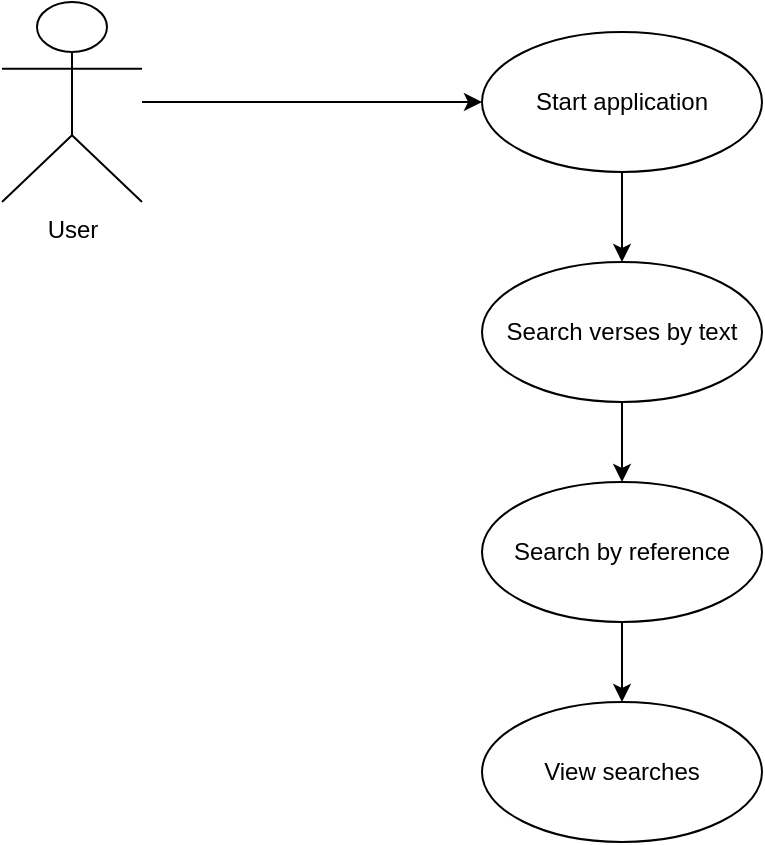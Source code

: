 <mxfile version="28.2.8">
  <diagram name="Page-1" id="m62aZnexxPj0olr0SGqf">
    <mxGraphModel dx="1111" dy="611" grid="1" gridSize="10" guides="1" tooltips="1" connect="1" arrows="1" fold="1" page="1" pageScale="1" pageWidth="850" pageHeight="1100" math="0" shadow="0">
      <root>
        <mxCell id="0" />
        <mxCell id="1" parent="0" />
        <mxCell id="ylBuC1gKA4XFzBno3lIs-13" style="edgeStyle=orthogonalEdgeStyle;rounded=0;orthogonalLoop=1;jettySize=auto;html=1;" edge="1" parent="1" source="ylBuC1gKA4XFzBno3lIs-1" target="ylBuC1gKA4XFzBno3lIs-6">
          <mxGeometry relative="1" as="geometry" />
        </mxCell>
        <mxCell id="ylBuC1gKA4XFzBno3lIs-1" value="Start application" style="ellipse;whiteSpace=wrap;html=1;" vertex="1" parent="1">
          <mxGeometry x="380" y="95" width="140" height="70" as="geometry" />
        </mxCell>
        <mxCell id="ylBuC1gKA4XFzBno3lIs-4" style="edgeStyle=orthogonalEdgeStyle;rounded=0;orthogonalLoop=1;jettySize=auto;html=1;" edge="1" parent="1" source="ylBuC1gKA4XFzBno3lIs-2" target="ylBuC1gKA4XFzBno3lIs-1">
          <mxGeometry relative="1" as="geometry">
            <Array as="points">
              <mxPoint x="310" y="130" />
              <mxPoint x="310" y="130" />
            </Array>
          </mxGeometry>
        </mxCell>
        <mxCell id="ylBuC1gKA4XFzBno3lIs-2" value="User" style="shape=umlActor;verticalLabelPosition=bottom;verticalAlign=top;html=1;" vertex="1" parent="1">
          <mxGeometry x="140" y="80" width="70" height="100" as="geometry" />
        </mxCell>
        <mxCell id="ylBuC1gKA4XFzBno3lIs-15" style="edgeStyle=orthogonalEdgeStyle;rounded=0;orthogonalLoop=1;jettySize=auto;html=1;entryX=0.5;entryY=0;entryDx=0;entryDy=0;" edge="1" parent="1" source="ylBuC1gKA4XFzBno3lIs-6" target="ylBuC1gKA4XFzBno3lIs-14">
          <mxGeometry relative="1" as="geometry" />
        </mxCell>
        <mxCell id="ylBuC1gKA4XFzBno3lIs-6" value="Search verses by text" style="ellipse;whiteSpace=wrap;html=1;" vertex="1" parent="1">
          <mxGeometry x="380" y="210" width="140" height="70" as="geometry" />
        </mxCell>
        <mxCell id="ylBuC1gKA4XFzBno3lIs-17" style="edgeStyle=orthogonalEdgeStyle;rounded=0;orthogonalLoop=1;jettySize=auto;html=1;entryX=0.5;entryY=0;entryDx=0;entryDy=0;" edge="1" parent="1" source="ylBuC1gKA4XFzBno3lIs-14" target="ylBuC1gKA4XFzBno3lIs-16">
          <mxGeometry relative="1" as="geometry" />
        </mxCell>
        <mxCell id="ylBuC1gKA4XFzBno3lIs-14" value="Search by reference" style="ellipse;whiteSpace=wrap;html=1;" vertex="1" parent="1">
          <mxGeometry x="380" y="320" width="140" height="70" as="geometry" />
        </mxCell>
        <mxCell id="ylBuC1gKA4XFzBno3lIs-16" value="View searches" style="ellipse;whiteSpace=wrap;html=1;" vertex="1" parent="1">
          <mxGeometry x="380" y="430" width="140" height="70" as="geometry" />
        </mxCell>
      </root>
    </mxGraphModel>
  </diagram>
</mxfile>
